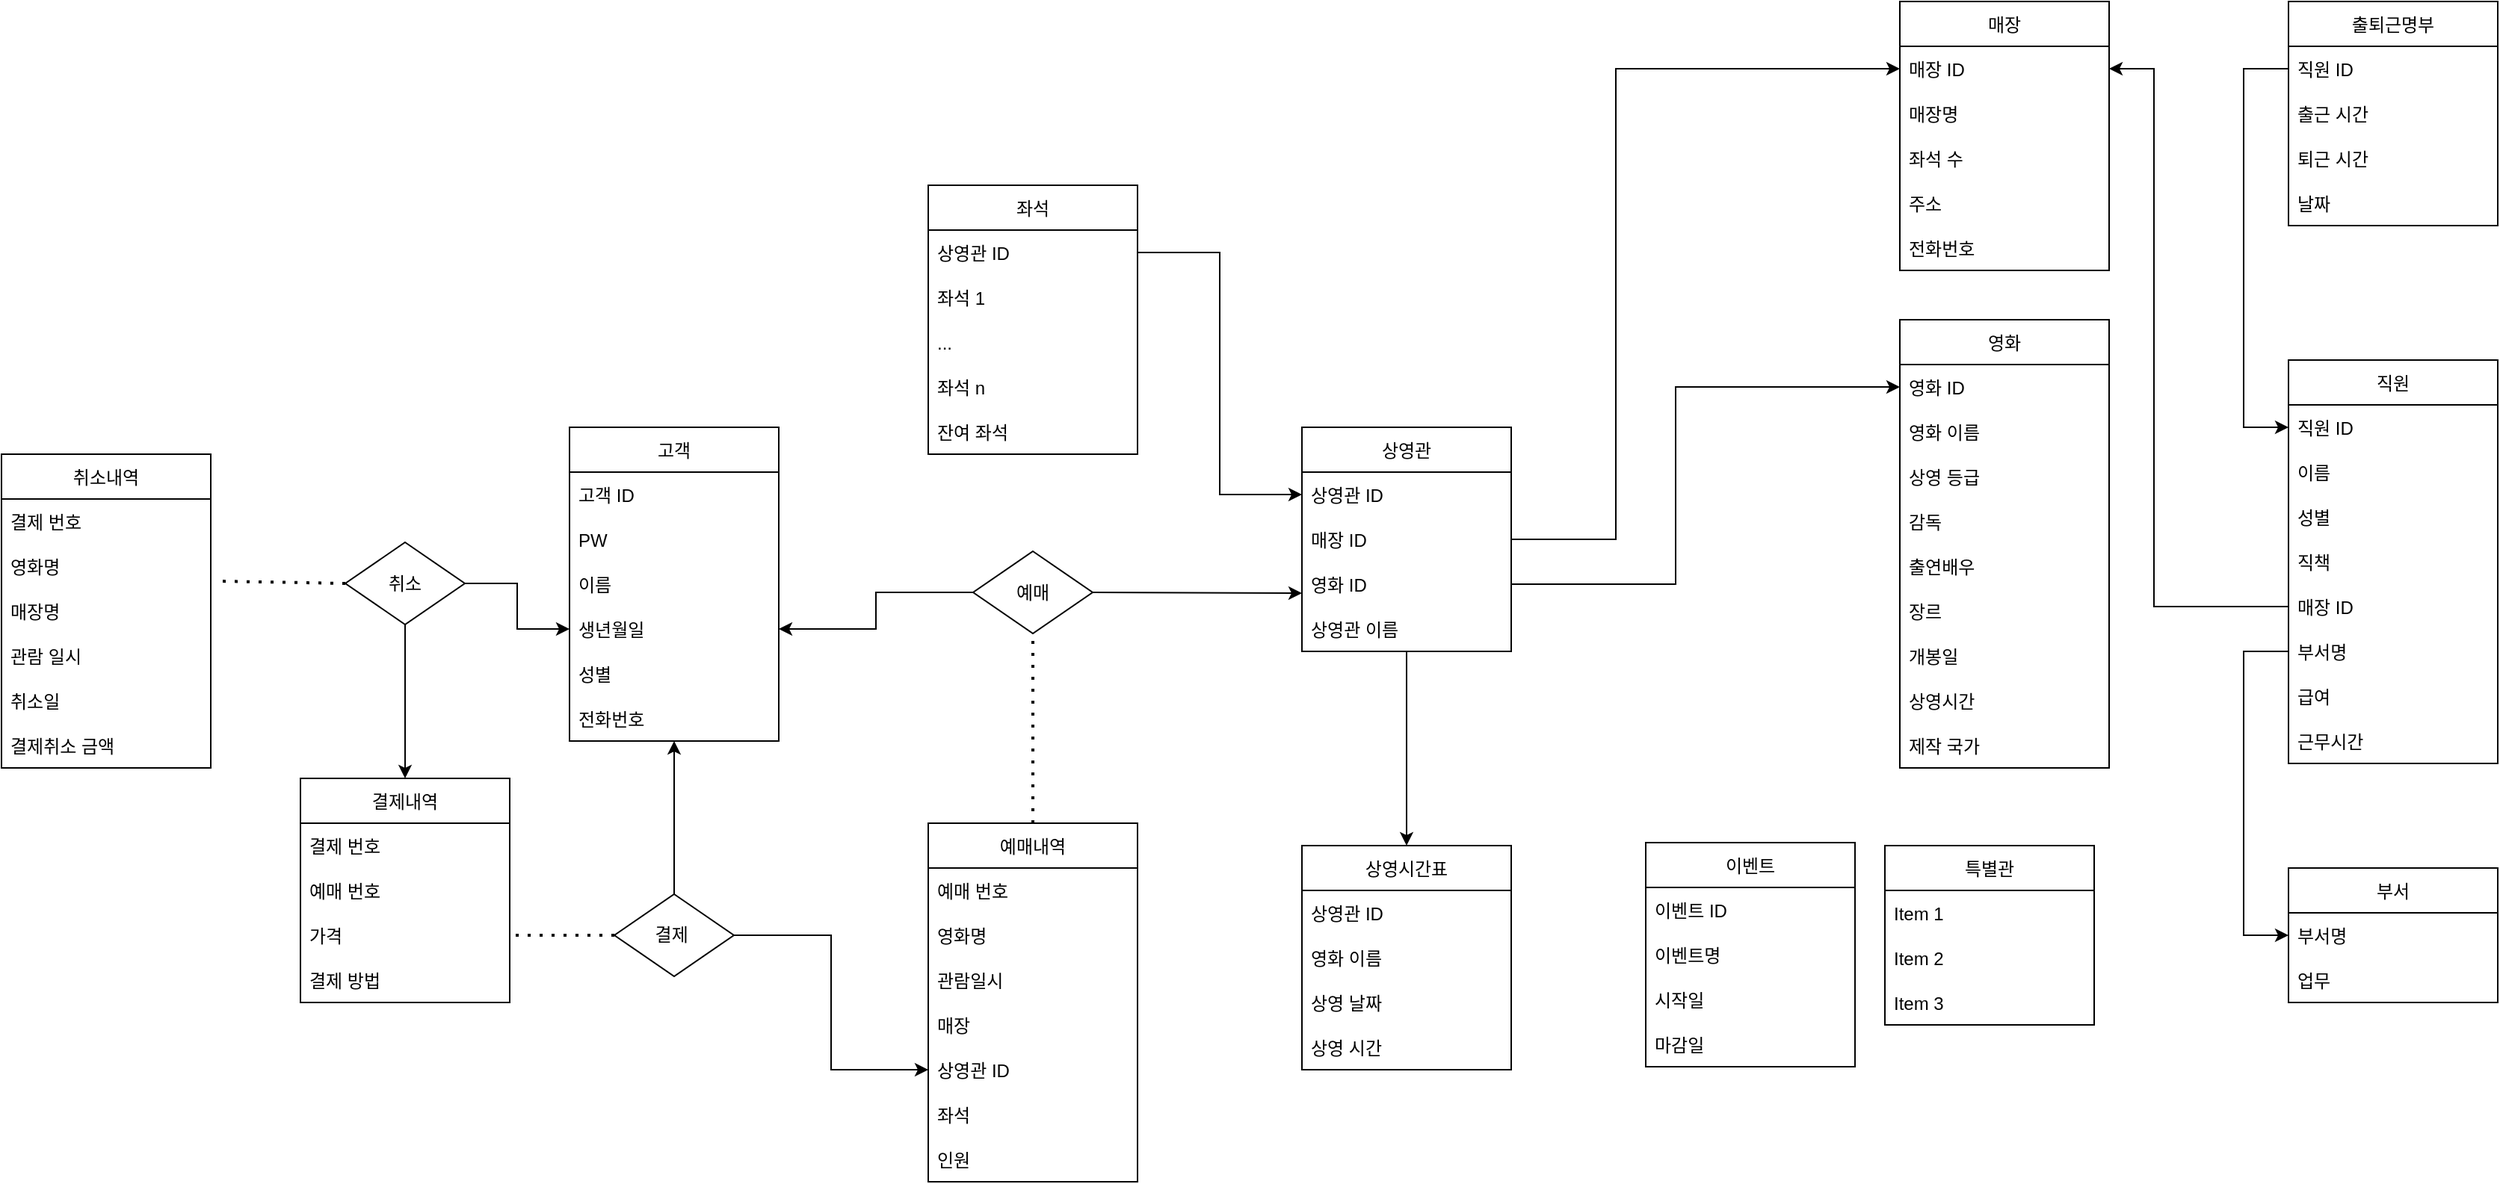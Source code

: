 <mxfile version="15.5.4" type="github">
  <diagram id="wl7NIfgXZob2GiVpN4U7" name="Page-1">
    <mxGraphModel dx="2028" dy="887" grid="1" gridSize="10" guides="1" tooltips="1" connect="1" arrows="1" fold="1" page="1" pageScale="1" pageWidth="1169" pageHeight="1654" math="0" shadow="0">
      <root>
        <mxCell id="0" />
        <mxCell id="1" parent="0" />
        <mxCell id="WYWjUhm8YObNl2KhzV3R-1" value="취소내역" style="swimlane;fontStyle=0;childLayout=stackLayout;horizontal=1;startSize=30;horizontalStack=0;resizeParent=1;resizeParentMax=0;resizeLast=0;collapsible=1;marginBottom=0;" vertex="1" parent="1">
          <mxGeometry x="370" y="740" width="140" height="210" as="geometry" />
        </mxCell>
        <mxCell id="WYWjUhm8YObNl2KhzV3R-2" value="결제 번호" style="text;strokeColor=none;fillColor=none;align=left;verticalAlign=middle;spacingLeft=4;spacingRight=4;overflow=hidden;points=[[0,0.5],[1,0.5]];portConstraint=eastwest;rotatable=0;" vertex="1" parent="WYWjUhm8YObNl2KhzV3R-1">
          <mxGeometry y="30" width="140" height="30" as="geometry" />
        </mxCell>
        <mxCell id="zI3FBDW7Pap5S3CXbZqt-8" value="영화명" style="text;strokeColor=none;fillColor=none;align=left;verticalAlign=middle;spacingLeft=4;spacingRight=4;overflow=hidden;points=[[0,0.5],[1,0.5]];portConstraint=eastwest;rotatable=0;" vertex="1" parent="WYWjUhm8YObNl2KhzV3R-1">
          <mxGeometry y="60" width="140" height="30" as="geometry" />
        </mxCell>
        <mxCell id="zI3FBDW7Pap5S3CXbZqt-7" value="매장명" style="text;strokeColor=none;fillColor=none;align=left;verticalAlign=middle;spacingLeft=4;spacingRight=4;overflow=hidden;points=[[0,0.5],[1,0.5]];portConstraint=eastwest;rotatable=0;" vertex="1" parent="WYWjUhm8YObNl2KhzV3R-1">
          <mxGeometry y="90" width="140" height="30" as="geometry" />
        </mxCell>
        <mxCell id="zI3FBDW7Pap5S3CXbZqt-6" value="관람 일시" style="text;strokeColor=none;fillColor=none;align=left;verticalAlign=middle;spacingLeft=4;spacingRight=4;overflow=hidden;points=[[0,0.5],[1,0.5]];portConstraint=eastwest;rotatable=0;" vertex="1" parent="WYWjUhm8YObNl2KhzV3R-1">
          <mxGeometry y="120" width="140" height="30" as="geometry" />
        </mxCell>
        <mxCell id="zI3FBDW7Pap5S3CXbZqt-5" value="취소일" style="text;strokeColor=none;fillColor=none;align=left;verticalAlign=middle;spacingLeft=4;spacingRight=4;overflow=hidden;points=[[0,0.5],[1,0.5]];portConstraint=eastwest;rotatable=0;" vertex="1" parent="WYWjUhm8YObNl2KhzV3R-1">
          <mxGeometry y="150" width="140" height="30" as="geometry" />
        </mxCell>
        <mxCell id="zI3FBDW7Pap5S3CXbZqt-4" value="결제취소 금액" style="text;strokeColor=none;fillColor=none;align=left;verticalAlign=middle;spacingLeft=4;spacingRight=4;overflow=hidden;points=[[0,0.5],[1,0.5]];portConstraint=eastwest;rotatable=0;" vertex="1" parent="WYWjUhm8YObNl2KhzV3R-1">
          <mxGeometry y="180" width="140" height="30" as="geometry" />
        </mxCell>
        <mxCell id="WYWjUhm8YObNl2KhzV3R-4" value="예매내역" style="swimlane;fontStyle=0;childLayout=stackLayout;horizontal=1;startSize=30;horizontalStack=0;resizeParent=1;resizeParentMax=0;resizeLast=0;collapsible=1;marginBottom=0;" vertex="1" parent="1">
          <mxGeometry x="990" y="987" width="140" height="240" as="geometry" />
        </mxCell>
        <mxCell id="WYWjUhm8YObNl2KhzV3R-5" value="예매 번호" style="text;strokeColor=none;fillColor=none;align=left;verticalAlign=middle;spacingLeft=4;spacingRight=4;overflow=hidden;points=[[0,0.5],[1,0.5]];portConstraint=eastwest;rotatable=0;" vertex="1" parent="WYWjUhm8YObNl2KhzV3R-4">
          <mxGeometry y="30" width="140" height="30" as="geometry" />
        </mxCell>
        <mxCell id="zI3FBDW7Pap5S3CXbZqt-1" value="영화명" style="text;strokeColor=none;fillColor=none;align=left;verticalAlign=middle;spacingLeft=4;spacingRight=4;overflow=hidden;points=[[0,0.5],[1,0.5]];portConstraint=eastwest;rotatable=0;" vertex="1" parent="WYWjUhm8YObNl2KhzV3R-4">
          <mxGeometry y="60" width="140" height="30" as="geometry" />
        </mxCell>
        <mxCell id="zI3FBDW7Pap5S3CXbZqt-2" value="관람일시" style="text;strokeColor=none;fillColor=none;align=left;verticalAlign=middle;spacingLeft=4;spacingRight=4;overflow=hidden;points=[[0,0.5],[1,0.5]];portConstraint=eastwest;rotatable=0;" vertex="1" parent="WYWjUhm8YObNl2KhzV3R-4">
          <mxGeometry y="90" width="140" height="30" as="geometry" />
        </mxCell>
        <mxCell id="zI3FBDW7Pap5S3CXbZqt-3" value="매장" style="text;strokeColor=none;fillColor=none;align=left;verticalAlign=middle;spacingLeft=4;spacingRight=4;overflow=hidden;points=[[0,0.5],[1,0.5]];portConstraint=eastwest;rotatable=0;" vertex="1" parent="WYWjUhm8YObNl2KhzV3R-4">
          <mxGeometry y="120" width="140" height="30" as="geometry" />
        </mxCell>
        <mxCell id="WYWjUhm8YObNl2KhzV3R-105" value="상영관 ID" style="text;strokeColor=none;fillColor=none;align=left;verticalAlign=middle;spacingLeft=4;spacingRight=4;overflow=hidden;points=[[0,0.5],[1,0.5]];portConstraint=eastwest;rotatable=0;" vertex="1" parent="WYWjUhm8YObNl2KhzV3R-4">
          <mxGeometry y="150" width="140" height="30" as="geometry" />
        </mxCell>
        <mxCell id="WYWjUhm8YObNl2KhzV3R-8" value="좌석" style="text;strokeColor=none;fillColor=none;align=left;verticalAlign=middle;spacingLeft=4;spacingRight=4;overflow=hidden;points=[[0,0.5],[1,0.5]];portConstraint=eastwest;rotatable=0;" vertex="1" parent="WYWjUhm8YObNl2KhzV3R-4">
          <mxGeometry y="180" width="140" height="30" as="geometry" />
        </mxCell>
        <mxCell id="0jpGqaHGPof7GPKdyG1Q-5" value="인원" style="text;strokeColor=none;fillColor=none;align=left;verticalAlign=middle;spacingLeft=4;spacingRight=4;overflow=hidden;points=[[0,0.5],[1,0.5]];portConstraint=eastwest;rotatable=0;" vertex="1" parent="WYWjUhm8YObNl2KhzV3R-4">
          <mxGeometry y="210" width="140" height="30" as="geometry" />
        </mxCell>
        <mxCell id="WYWjUhm8YObNl2KhzV3R-9" value="고객" style="swimlane;fontStyle=0;childLayout=stackLayout;horizontal=1;startSize=30;horizontalStack=0;resizeParent=1;resizeParentMax=0;resizeLast=0;collapsible=1;marginBottom=0;" vertex="1" parent="1">
          <mxGeometry x="750" y="722" width="140" height="210" as="geometry" />
        </mxCell>
        <mxCell id="WYWjUhm8YObNl2KhzV3R-10" value="고객 ID" style="text;strokeColor=none;fillColor=none;align=left;verticalAlign=middle;spacingLeft=4;spacingRight=4;overflow=hidden;points=[[0,0.5],[1,0.5]];portConstraint=eastwest;rotatable=0;" vertex="1" parent="WYWjUhm8YObNl2KhzV3R-9">
          <mxGeometry y="30" width="140" height="30" as="geometry" />
        </mxCell>
        <mxCell id="WYWjUhm8YObNl2KhzV3R-91" value="PW" style="text;strokeColor=none;fillColor=none;align=left;verticalAlign=middle;spacingLeft=4;spacingRight=4;overflow=hidden;points=[[0,0.5],[1,0.5]];portConstraint=eastwest;rotatable=0;" vertex="1" parent="WYWjUhm8YObNl2KhzV3R-9">
          <mxGeometry y="60" width="140" height="30" as="geometry" />
        </mxCell>
        <mxCell id="WYWjUhm8YObNl2KhzV3R-11" value="이름    " style="text;strokeColor=none;fillColor=none;align=left;verticalAlign=middle;spacingLeft=4;spacingRight=4;overflow=hidden;points=[[0,0.5],[1,0.5]];portConstraint=eastwest;rotatable=0;" vertex="1" parent="WYWjUhm8YObNl2KhzV3R-9">
          <mxGeometry y="90" width="140" height="30" as="geometry" />
        </mxCell>
        <mxCell id="WYWjUhm8YObNl2KhzV3R-12" value="생년월일" style="text;strokeColor=none;fillColor=none;align=left;verticalAlign=middle;spacingLeft=4;spacingRight=4;overflow=hidden;points=[[0,0.5],[1,0.5]];portConstraint=eastwest;rotatable=0;" vertex="1" parent="WYWjUhm8YObNl2KhzV3R-9">
          <mxGeometry y="120" width="140" height="30" as="geometry" />
        </mxCell>
        <mxCell id="WYWjUhm8YObNl2KhzV3R-13" value="성별" style="text;strokeColor=none;fillColor=none;align=left;verticalAlign=middle;spacingLeft=4;spacingRight=4;overflow=hidden;points=[[0,0.5],[1,0.5]];portConstraint=eastwest;rotatable=0;" vertex="1" parent="WYWjUhm8YObNl2KhzV3R-9">
          <mxGeometry y="150" width="140" height="30" as="geometry" />
        </mxCell>
        <mxCell id="WYWjUhm8YObNl2KhzV3R-14" value="전화번호" style="text;strokeColor=none;fillColor=none;align=left;verticalAlign=middle;spacingLeft=4;spacingRight=4;overflow=hidden;points=[[0,0.5],[1,0.5]];portConstraint=eastwest;rotatable=0;" vertex="1" parent="WYWjUhm8YObNl2KhzV3R-9">
          <mxGeometry y="180" width="140" height="30" as="geometry" />
        </mxCell>
        <mxCell id="WYWjUhm8YObNl2KhzV3R-15" value="영화" style="swimlane;fontStyle=0;childLayout=stackLayout;horizontal=1;startSize=30;horizontalStack=0;resizeParent=1;resizeParentMax=0;resizeLast=0;collapsible=1;marginBottom=0;" vertex="1" parent="1">
          <mxGeometry x="1640" y="650" width="140" height="300" as="geometry" />
        </mxCell>
        <mxCell id="WYWjUhm8YObNl2KhzV3R-16" value="영화 ID" style="text;strokeColor=none;fillColor=none;align=left;verticalAlign=middle;spacingLeft=4;spacingRight=4;overflow=hidden;points=[[0,0.5],[1,0.5]];portConstraint=eastwest;rotatable=0;" vertex="1" parent="WYWjUhm8YObNl2KhzV3R-15">
          <mxGeometry y="30" width="140" height="30" as="geometry" />
        </mxCell>
        <mxCell id="WYWjUhm8YObNl2KhzV3R-17" value="영화 이름" style="text;strokeColor=none;fillColor=none;align=left;verticalAlign=middle;spacingLeft=4;spacingRight=4;overflow=hidden;points=[[0,0.5],[1,0.5]];portConstraint=eastwest;rotatable=0;" vertex="1" parent="WYWjUhm8YObNl2KhzV3R-15">
          <mxGeometry y="60" width="140" height="30" as="geometry" />
        </mxCell>
        <mxCell id="WYWjUhm8YObNl2KhzV3R-18" value="상영 등급" style="text;strokeColor=none;fillColor=none;align=left;verticalAlign=middle;spacingLeft=4;spacingRight=4;overflow=hidden;points=[[0,0.5],[1,0.5]];portConstraint=eastwest;rotatable=0;" vertex="1" parent="WYWjUhm8YObNl2KhzV3R-15">
          <mxGeometry y="90" width="140" height="30" as="geometry" />
        </mxCell>
        <mxCell id="WYWjUhm8YObNl2KhzV3R-19" value="감독" style="text;strokeColor=none;fillColor=none;align=left;verticalAlign=middle;spacingLeft=4;spacingRight=4;overflow=hidden;points=[[0,0.5],[1,0.5]];portConstraint=eastwest;rotatable=0;" vertex="1" parent="WYWjUhm8YObNl2KhzV3R-15">
          <mxGeometry y="120" width="140" height="30" as="geometry" />
        </mxCell>
        <mxCell id="WYWjUhm8YObNl2KhzV3R-126" value="출연배우" style="text;strokeColor=none;fillColor=none;align=left;verticalAlign=middle;spacingLeft=4;spacingRight=4;overflow=hidden;points=[[0,0.5],[1,0.5]];portConstraint=eastwest;rotatable=0;" vertex="1" parent="WYWjUhm8YObNl2KhzV3R-15">
          <mxGeometry y="150" width="140" height="30" as="geometry" />
        </mxCell>
        <mxCell id="WYWjUhm8YObNl2KhzV3R-21" value="장르" style="text;strokeColor=none;fillColor=none;align=left;verticalAlign=middle;spacingLeft=4;spacingRight=4;overflow=hidden;points=[[0,0.5],[1,0.5]];portConstraint=eastwest;rotatable=0;" vertex="1" parent="WYWjUhm8YObNl2KhzV3R-15">
          <mxGeometry y="180" width="140" height="30" as="geometry" />
        </mxCell>
        <mxCell id="0jpGqaHGPof7GPKdyG1Q-2" value="개봉일" style="text;strokeColor=none;fillColor=none;align=left;verticalAlign=middle;spacingLeft=4;spacingRight=4;overflow=hidden;points=[[0,0.5],[1,0.5]];portConstraint=eastwest;rotatable=0;" vertex="1" parent="WYWjUhm8YObNl2KhzV3R-15">
          <mxGeometry y="210" width="140" height="30" as="geometry" />
        </mxCell>
        <mxCell id="0jpGqaHGPof7GPKdyG1Q-3" value="상영시간" style="text;strokeColor=none;fillColor=none;align=left;verticalAlign=middle;spacingLeft=4;spacingRight=4;overflow=hidden;points=[[0,0.5],[1,0.5]];portConstraint=eastwest;rotatable=0;" vertex="1" parent="WYWjUhm8YObNl2KhzV3R-15">
          <mxGeometry y="240" width="140" height="30" as="geometry" />
        </mxCell>
        <mxCell id="0jpGqaHGPof7GPKdyG1Q-4" value="제작 국가" style="text;strokeColor=none;fillColor=none;align=left;verticalAlign=middle;spacingLeft=4;spacingRight=4;overflow=hidden;points=[[0,0.5],[1,0.5]];portConstraint=eastwest;rotatable=0;" vertex="1" parent="WYWjUhm8YObNl2KhzV3R-15">
          <mxGeometry y="270" width="140" height="30" as="geometry" />
        </mxCell>
        <mxCell id="WYWjUhm8YObNl2KhzV3R-23" style="edgeStyle=orthogonalEdgeStyle;rounded=0;orthogonalLoop=1;jettySize=auto;html=1;" edge="1" parent="1" source="WYWjUhm8YObNl2KhzV3R-25" target="WYWjUhm8YObNl2KhzV3R-12">
          <mxGeometry relative="1" as="geometry" />
        </mxCell>
        <mxCell id="WYWjUhm8YObNl2KhzV3R-131" style="edgeStyle=orthogonalEdgeStyle;rounded=0;orthogonalLoop=1;jettySize=auto;html=1;exitX=1;exitY=0.5;exitDx=0;exitDy=0;" edge="1" parent="1" source="WYWjUhm8YObNl2KhzV3R-25">
          <mxGeometry relative="1" as="geometry">
            <mxPoint x="1240" y="833" as="targetPoint" />
            <Array as="points">
              <mxPoint x="1240" y="833" />
            </Array>
          </mxGeometry>
        </mxCell>
        <mxCell id="WYWjUhm8YObNl2KhzV3R-25" value="예매" style="shape=rhombus;perimeter=rhombusPerimeter;whiteSpace=wrap;html=1;align=center;" vertex="1" parent="1">
          <mxGeometry x="1020" y="805" width="80" height="55" as="geometry" />
        </mxCell>
        <mxCell id="WYWjUhm8YObNl2KhzV3R-95" style="edgeStyle=orthogonalEdgeStyle;rounded=0;orthogonalLoop=1;jettySize=auto;html=1;exitX=0.5;exitY=0;exitDx=0;exitDy=0;" edge="1" parent="1" source="WYWjUhm8YObNl2KhzV3R-28" target="WYWjUhm8YObNl2KhzV3R-14">
          <mxGeometry relative="1" as="geometry">
            <mxPoint x="820" y="950" as="targetPoint" />
            <Array as="points">
              <mxPoint x="820" y="983" />
              <mxPoint x="820" y="983" />
            </Array>
          </mxGeometry>
        </mxCell>
        <mxCell id="WYWjUhm8YObNl2KhzV3R-132" style="edgeStyle=orthogonalEdgeStyle;rounded=0;orthogonalLoop=1;jettySize=auto;html=1;exitX=1;exitY=0.5;exitDx=0;exitDy=0;entryX=0;entryY=0.5;entryDx=0;entryDy=0;" edge="1" parent="1" source="WYWjUhm8YObNl2KhzV3R-28" target="WYWjUhm8YObNl2KhzV3R-105">
          <mxGeometry relative="1" as="geometry" />
        </mxCell>
        <mxCell id="WYWjUhm8YObNl2KhzV3R-28" value="결제&amp;nbsp;" style="shape=rhombus;perimeter=rhombusPerimeter;whiteSpace=wrap;html=1;align=center;" vertex="1" parent="1">
          <mxGeometry x="780" y="1034.5" width="80" height="55" as="geometry" />
        </mxCell>
        <mxCell id="WYWjUhm8YObNl2KhzV3R-32" value="" style="endArrow=none;dashed=1;html=1;dashPattern=1 3;strokeWidth=2;rounded=0;entryX=0.5;entryY=1;entryDx=0;entryDy=0;exitX=0.5;exitY=0;exitDx=0;exitDy=0;" edge="1" parent="1" target="WYWjUhm8YObNl2KhzV3R-25" source="WYWjUhm8YObNl2KhzV3R-4">
          <mxGeometry width="50" height="50" relative="1" as="geometry">
            <mxPoint x="1000" y="942" as="sourcePoint" />
            <mxPoint x="1030" y="852" as="targetPoint" />
          </mxGeometry>
        </mxCell>
        <mxCell id="WYWjUhm8YObNl2KhzV3R-33" style="edgeStyle=orthogonalEdgeStyle;rounded=0;orthogonalLoop=1;jettySize=auto;html=1;exitX=0.5;exitY=1;exitDx=0;exitDy=0;entryX=0.5;entryY=0;entryDx=0;entryDy=0;" edge="1" parent="1" source="WYWjUhm8YObNl2KhzV3R-35">
          <mxGeometry relative="1" as="geometry">
            <mxPoint x="640" y="957" as="targetPoint" />
          </mxGeometry>
        </mxCell>
        <mxCell id="WYWjUhm8YObNl2KhzV3R-34" style="edgeStyle=orthogonalEdgeStyle;rounded=0;orthogonalLoop=1;jettySize=auto;html=1;entryX=0;entryY=0.5;entryDx=0;entryDy=0;" edge="1" parent="1" source="WYWjUhm8YObNl2KhzV3R-35" target="WYWjUhm8YObNl2KhzV3R-12">
          <mxGeometry relative="1" as="geometry" />
        </mxCell>
        <mxCell id="WYWjUhm8YObNl2KhzV3R-35" value="취소" style="shape=rhombus;perimeter=rhombusPerimeter;whiteSpace=wrap;html=1;align=center;" vertex="1" parent="1">
          <mxGeometry x="600" y="799" width="80" height="55" as="geometry" />
        </mxCell>
        <mxCell id="WYWjUhm8YObNl2KhzV3R-36" value="" style="endArrow=none;dashed=1;html=1;dashPattern=1 3;strokeWidth=2;rounded=0;entryX=1.036;entryY=-0.167;entryDx=0;entryDy=0;exitX=0;exitY=0.5;exitDx=0;exitDy=0;entryPerimeter=0;" edge="1" parent="1" source="WYWjUhm8YObNl2KhzV3R-35" target="zI3FBDW7Pap5S3CXbZqt-7">
          <mxGeometry width="50" height="50" relative="1" as="geometry">
            <mxPoint x="611.96" y="764.99" as="sourcePoint" />
            <mxPoint x="512.94" y="949.01" as="targetPoint" />
          </mxGeometry>
        </mxCell>
        <mxCell id="WYWjUhm8YObNl2KhzV3R-37" value="" style="endArrow=none;dashed=1;html=1;dashPattern=1 3;strokeWidth=2;rounded=0;exitX=0;exitY=0.5;exitDx=0;exitDy=0;entryX=1;entryY=0.5;entryDx=0;entryDy=0;" edge="1" parent="1" source="WYWjUhm8YObNl2KhzV3R-28">
          <mxGeometry width="50" height="50" relative="1" as="geometry">
            <mxPoint x="770" y="1004" as="sourcePoint" />
            <mxPoint x="710" y="1062" as="targetPoint" />
          </mxGeometry>
        </mxCell>
        <mxCell id="WYWjUhm8YObNl2KhzV3R-42" value="상영시간표" style="swimlane;fontStyle=0;childLayout=stackLayout;horizontal=1;startSize=30;horizontalStack=0;resizeParent=1;resizeParentMax=0;resizeLast=0;collapsible=1;marginBottom=0;" vertex="1" parent="1">
          <mxGeometry x="1240" y="1002" width="140" height="150" as="geometry" />
        </mxCell>
        <mxCell id="WYWjUhm8YObNl2KhzV3R-44" value="상영관 ID" style="text;strokeColor=none;fillColor=none;align=left;verticalAlign=middle;spacingLeft=4;spacingRight=4;overflow=hidden;points=[[0,0.5],[1,0.5]];portConstraint=eastwest;rotatable=0;" vertex="1" parent="WYWjUhm8YObNl2KhzV3R-42">
          <mxGeometry y="30" width="140" height="30" as="geometry" />
        </mxCell>
        <mxCell id="WYWjUhm8YObNl2KhzV3R-45" value="영화 이름" style="text;strokeColor=none;fillColor=none;align=left;verticalAlign=middle;spacingLeft=4;spacingRight=4;overflow=hidden;points=[[0,0.5],[1,0.5]];portConstraint=eastwest;rotatable=0;" vertex="1" parent="WYWjUhm8YObNl2KhzV3R-42">
          <mxGeometry y="60" width="140" height="30" as="geometry" />
        </mxCell>
        <mxCell id="WYWjUhm8YObNl2KhzV3R-46" value="상영 날짜" style="text;strokeColor=none;fillColor=none;align=left;verticalAlign=middle;spacingLeft=4;spacingRight=4;overflow=hidden;points=[[0,0.5],[1,0.5]];portConstraint=eastwest;rotatable=0;" vertex="1" parent="WYWjUhm8YObNl2KhzV3R-42">
          <mxGeometry y="90" width="140" height="30" as="geometry" />
        </mxCell>
        <mxCell id="WYWjUhm8YObNl2KhzV3R-47" value="상영 시간" style="text;strokeColor=none;fillColor=none;align=left;verticalAlign=middle;spacingLeft=4;spacingRight=4;overflow=hidden;points=[[0,0.5],[1,0.5]];portConstraint=eastwest;rotatable=0;" vertex="1" parent="WYWjUhm8YObNl2KhzV3R-42">
          <mxGeometry y="120" width="140" height="30" as="geometry" />
        </mxCell>
        <mxCell id="WYWjUhm8YObNl2KhzV3R-48" style="edgeStyle=orthogonalEdgeStyle;rounded=0;orthogonalLoop=1;jettySize=auto;html=1;entryX=0.5;entryY=0;entryDx=0;entryDy=0;" edge="1" parent="1" source="WYWjUhm8YObNl2KhzV3R-49" target="WYWjUhm8YObNl2KhzV3R-42">
          <mxGeometry relative="1" as="geometry" />
        </mxCell>
        <mxCell id="WYWjUhm8YObNl2KhzV3R-49" value="상영관" style="swimlane;fontStyle=0;childLayout=stackLayout;horizontal=1;startSize=30;horizontalStack=0;resizeParent=1;resizeParentMax=0;resizeLast=0;collapsible=1;marginBottom=0;" vertex="1" parent="1">
          <mxGeometry x="1240" y="722" width="140" height="150" as="geometry" />
        </mxCell>
        <mxCell id="WYWjUhm8YObNl2KhzV3R-50" value="상영관 ID" style="text;strokeColor=none;fillColor=none;align=left;verticalAlign=middle;spacingLeft=4;spacingRight=4;overflow=hidden;points=[[0,0.5],[1,0.5]];portConstraint=eastwest;rotatable=0;" vertex="1" parent="WYWjUhm8YObNl2KhzV3R-49">
          <mxGeometry y="30" width="140" height="30" as="geometry" />
        </mxCell>
        <mxCell id="WYWjUhm8YObNl2KhzV3R-51" value="매장 ID" style="text;strokeColor=none;fillColor=none;align=left;verticalAlign=middle;spacingLeft=4;spacingRight=4;overflow=hidden;points=[[0,0.5],[1,0.5]];portConstraint=eastwest;rotatable=0;" vertex="1" parent="WYWjUhm8YObNl2KhzV3R-49">
          <mxGeometry y="60" width="140" height="30" as="geometry" />
        </mxCell>
        <mxCell id="WYWjUhm8YObNl2KhzV3R-52" value="영화 ID" style="text;strokeColor=none;fillColor=none;align=left;verticalAlign=middle;spacingLeft=4;spacingRight=4;overflow=hidden;points=[[0,0.5],[1,0.5]];portConstraint=eastwest;rotatable=0;" vertex="1" parent="WYWjUhm8YObNl2KhzV3R-49">
          <mxGeometry y="90" width="140" height="30" as="geometry" />
        </mxCell>
        <mxCell id="WYWjUhm8YObNl2KhzV3R-53" value="상영관 이름" style="text;strokeColor=none;fillColor=none;align=left;verticalAlign=middle;spacingLeft=4;spacingRight=4;overflow=hidden;points=[[0,0.5],[1,0.5]];portConstraint=eastwest;rotatable=0;" vertex="1" parent="WYWjUhm8YObNl2KhzV3R-49">
          <mxGeometry y="120" width="140" height="30" as="geometry" />
        </mxCell>
        <mxCell id="WYWjUhm8YObNl2KhzV3R-56" value="결제내역" style="swimlane;fontStyle=0;childLayout=stackLayout;horizontal=1;startSize=30;horizontalStack=0;resizeParent=1;resizeParentMax=0;resizeLast=0;collapsible=1;marginBottom=0;" vertex="1" parent="1">
          <mxGeometry x="570" y="957" width="140" height="150" as="geometry" />
        </mxCell>
        <mxCell id="WYWjUhm8YObNl2KhzV3R-57" value="결제 번호" style="text;strokeColor=none;fillColor=none;align=left;verticalAlign=middle;spacingLeft=4;spacingRight=4;overflow=hidden;points=[[0,0.5],[1,0.5]];portConstraint=eastwest;rotatable=0;" vertex="1" parent="WYWjUhm8YObNl2KhzV3R-56">
          <mxGeometry y="30" width="140" height="30" as="geometry" />
        </mxCell>
        <mxCell id="WYWjUhm8YObNl2KhzV3R-58" value="예매 번호" style="text;strokeColor=none;fillColor=none;align=left;verticalAlign=middle;spacingLeft=4;spacingRight=4;overflow=hidden;points=[[0,0.5],[1,0.5]];portConstraint=eastwest;rotatable=0;" vertex="1" parent="WYWjUhm8YObNl2KhzV3R-56">
          <mxGeometry y="60" width="140" height="30" as="geometry" />
        </mxCell>
        <mxCell id="WYWjUhm8YObNl2KhzV3R-59" value="가격" style="text;strokeColor=none;fillColor=none;align=left;verticalAlign=middle;spacingLeft=4;spacingRight=4;overflow=hidden;points=[[0,0.5],[1,0.5]];portConstraint=eastwest;rotatable=0;" vertex="1" parent="WYWjUhm8YObNl2KhzV3R-56">
          <mxGeometry y="90" width="140" height="30" as="geometry" />
        </mxCell>
        <mxCell id="WYWjUhm8YObNl2KhzV3R-61" value="결제 방법" style="text;strokeColor=none;fillColor=none;align=left;verticalAlign=middle;spacingLeft=4;spacingRight=4;overflow=hidden;points=[[0,0.5],[1,0.5]];portConstraint=eastwest;rotatable=0;" vertex="1" parent="WYWjUhm8YObNl2KhzV3R-56">
          <mxGeometry y="120" width="140" height="30" as="geometry" />
        </mxCell>
        <mxCell id="WYWjUhm8YObNl2KhzV3R-62" value="매장" style="swimlane;fontStyle=0;childLayout=stackLayout;horizontal=1;startSize=30;horizontalStack=0;resizeParent=1;resizeParentMax=0;resizeLast=0;collapsible=1;marginBottom=0;" vertex="1" parent="1">
          <mxGeometry x="1640" y="437" width="140" height="180" as="geometry" />
        </mxCell>
        <mxCell id="WYWjUhm8YObNl2KhzV3R-63" value="매장 ID" style="text;strokeColor=none;fillColor=none;align=left;verticalAlign=middle;spacingLeft=4;spacingRight=4;overflow=hidden;points=[[0,0.5],[1,0.5]];portConstraint=eastwest;rotatable=0;" vertex="1" parent="WYWjUhm8YObNl2KhzV3R-62">
          <mxGeometry y="30" width="140" height="30" as="geometry" />
        </mxCell>
        <mxCell id="WYWjUhm8YObNl2KhzV3R-64" value="매장명" style="text;strokeColor=none;fillColor=none;align=left;verticalAlign=middle;spacingLeft=4;spacingRight=4;overflow=hidden;points=[[0,0.5],[1,0.5]];portConstraint=eastwest;rotatable=0;" vertex="1" parent="WYWjUhm8YObNl2KhzV3R-62">
          <mxGeometry y="60" width="140" height="30" as="geometry" />
        </mxCell>
        <mxCell id="WYWjUhm8YObNl2KhzV3R-66" value="좌석 수" style="text;strokeColor=none;fillColor=none;align=left;verticalAlign=middle;spacingLeft=4;spacingRight=4;overflow=hidden;points=[[0,0.5],[1,0.5]];portConstraint=eastwest;rotatable=0;" vertex="1" parent="WYWjUhm8YObNl2KhzV3R-62">
          <mxGeometry y="90" width="140" height="30" as="geometry" />
        </mxCell>
        <mxCell id="WYWjUhm8YObNl2KhzV3R-67" value="주소" style="text;strokeColor=none;fillColor=none;align=left;verticalAlign=middle;spacingLeft=4;spacingRight=4;overflow=hidden;points=[[0,0.5],[1,0.5]];portConstraint=eastwest;rotatable=0;" vertex="1" parent="WYWjUhm8YObNl2KhzV3R-62">
          <mxGeometry y="120" width="140" height="30" as="geometry" />
        </mxCell>
        <mxCell id="WYWjUhm8YObNl2KhzV3R-68" value="전화번호" style="text;strokeColor=none;fillColor=none;align=left;verticalAlign=middle;spacingLeft=4;spacingRight=4;overflow=hidden;points=[[0,0.5],[1,0.5]];portConstraint=eastwest;rotatable=0;" vertex="1" parent="WYWjUhm8YObNl2KhzV3R-62">
          <mxGeometry y="150" width="140" height="30" as="geometry" />
        </mxCell>
        <mxCell id="WYWjUhm8YObNl2KhzV3R-72" value="직원" style="swimlane;fontStyle=0;childLayout=stackLayout;horizontal=1;startSize=30;horizontalStack=0;resizeParent=1;resizeParentMax=0;resizeLast=0;collapsible=1;marginBottom=0;" vertex="1" parent="1">
          <mxGeometry x="1900" y="677" width="140" height="270" as="geometry" />
        </mxCell>
        <mxCell id="WYWjUhm8YObNl2KhzV3R-73" value="직원 ID" style="text;strokeColor=none;fillColor=none;align=left;verticalAlign=middle;spacingLeft=4;spacingRight=4;overflow=hidden;points=[[0,0.5],[1,0.5]];portConstraint=eastwest;rotatable=0;" vertex="1" parent="WYWjUhm8YObNl2KhzV3R-72">
          <mxGeometry y="30" width="140" height="30" as="geometry" />
        </mxCell>
        <mxCell id="WYWjUhm8YObNl2KhzV3R-74" value="이름" style="text;strokeColor=none;fillColor=none;align=left;verticalAlign=middle;spacingLeft=4;spacingRight=4;overflow=hidden;points=[[0,0.5],[1,0.5]];portConstraint=eastwest;rotatable=0;" vertex="1" parent="WYWjUhm8YObNl2KhzV3R-72">
          <mxGeometry y="60" width="140" height="30" as="geometry" />
        </mxCell>
        <mxCell id="WYWjUhm8YObNl2KhzV3R-75" value="성별" style="text;strokeColor=none;fillColor=none;align=left;verticalAlign=middle;spacingLeft=4;spacingRight=4;overflow=hidden;points=[[0,0.5],[1,0.5]];portConstraint=eastwest;rotatable=0;" vertex="1" parent="WYWjUhm8YObNl2KhzV3R-72">
          <mxGeometry y="90" width="140" height="30" as="geometry" />
        </mxCell>
        <mxCell id="WYWjUhm8YObNl2KhzV3R-78" value="직책" style="text;strokeColor=none;fillColor=none;align=left;verticalAlign=middle;spacingLeft=4;spacingRight=4;overflow=hidden;points=[[0,0.5],[1,0.5]];portConstraint=eastwest;rotatable=0;" vertex="1" parent="WYWjUhm8YObNl2KhzV3R-72">
          <mxGeometry y="120" width="140" height="30" as="geometry" />
        </mxCell>
        <mxCell id="WYWjUhm8YObNl2KhzV3R-79" value="매장 ID" style="text;strokeColor=none;fillColor=none;align=left;verticalAlign=middle;spacingLeft=4;spacingRight=4;overflow=hidden;points=[[0,0.5],[1,0.5]];portConstraint=eastwest;rotatable=0;" vertex="1" parent="WYWjUhm8YObNl2KhzV3R-72">
          <mxGeometry y="150" width="140" height="30" as="geometry" />
        </mxCell>
        <mxCell id="WYWjUhm8YObNl2KhzV3R-80" value="부서명" style="text;strokeColor=none;fillColor=none;align=left;verticalAlign=middle;spacingLeft=4;spacingRight=4;overflow=hidden;points=[[0,0.5],[1,0.5]];portConstraint=eastwest;rotatable=0;" vertex="1" parent="WYWjUhm8YObNl2KhzV3R-72">
          <mxGeometry y="180" width="140" height="30" as="geometry" />
        </mxCell>
        <mxCell id="WYWjUhm8YObNl2KhzV3R-81" value="급여" style="text;strokeColor=none;fillColor=none;align=left;verticalAlign=middle;spacingLeft=4;spacingRight=4;overflow=hidden;points=[[0,0.5],[1,0.5]];portConstraint=eastwest;rotatable=0;" vertex="1" parent="WYWjUhm8YObNl2KhzV3R-72">
          <mxGeometry y="210" width="140" height="30" as="geometry" />
        </mxCell>
        <mxCell id="WYWjUhm8YObNl2KhzV3R-82" value="근무시간" style="text;strokeColor=none;fillColor=none;align=left;verticalAlign=middle;spacingLeft=4;spacingRight=4;overflow=hidden;points=[[0,0.5],[1,0.5]];portConstraint=eastwest;rotatable=0;" vertex="1" parent="WYWjUhm8YObNl2KhzV3R-72">
          <mxGeometry y="240" width="140" height="30" as="geometry" />
        </mxCell>
        <mxCell id="WYWjUhm8YObNl2KhzV3R-83" value="부서" style="swimlane;fontStyle=0;childLayout=stackLayout;horizontal=1;startSize=30;horizontalStack=0;resizeParent=1;resizeParentMax=0;resizeLast=0;collapsible=1;marginBottom=0;" vertex="1" parent="1">
          <mxGeometry x="1900" y="1017" width="140" height="90" as="geometry" />
        </mxCell>
        <mxCell id="WYWjUhm8YObNl2KhzV3R-84" value="부서명" style="text;strokeColor=none;fillColor=none;align=left;verticalAlign=middle;spacingLeft=4;spacingRight=4;overflow=hidden;points=[[0,0.5],[1,0.5]];portConstraint=eastwest;rotatable=0;" vertex="1" parent="WYWjUhm8YObNl2KhzV3R-83">
          <mxGeometry y="30" width="140" height="30" as="geometry" />
        </mxCell>
        <mxCell id="WYWjUhm8YObNl2KhzV3R-85" value="업무" style="text;strokeColor=none;fillColor=none;align=left;verticalAlign=middle;spacingLeft=4;spacingRight=4;overflow=hidden;points=[[0,0.5],[1,0.5]];portConstraint=eastwest;rotatable=0;" vertex="1" parent="WYWjUhm8YObNl2KhzV3R-83">
          <mxGeometry y="60" width="140" height="30" as="geometry" />
        </mxCell>
        <mxCell id="WYWjUhm8YObNl2KhzV3R-86" value="출퇴근명부" style="swimlane;fontStyle=0;childLayout=stackLayout;horizontal=1;startSize=30;horizontalStack=0;resizeParent=1;resizeParentMax=0;resizeLast=0;collapsible=1;marginBottom=0;" vertex="1" parent="1">
          <mxGeometry x="1900" y="437" width="140" height="150" as="geometry" />
        </mxCell>
        <mxCell id="WYWjUhm8YObNl2KhzV3R-87" value="직원 ID" style="text;strokeColor=none;fillColor=none;align=left;verticalAlign=middle;spacingLeft=4;spacingRight=4;overflow=hidden;points=[[0,0.5],[1,0.5]];portConstraint=eastwest;rotatable=0;" vertex="1" parent="WYWjUhm8YObNl2KhzV3R-86">
          <mxGeometry y="30" width="140" height="30" as="geometry" />
        </mxCell>
        <mxCell id="WYWjUhm8YObNl2KhzV3R-88" value="출근 시간" style="text;strokeColor=none;fillColor=none;align=left;verticalAlign=middle;spacingLeft=4;spacingRight=4;overflow=hidden;points=[[0,0.5],[1,0.5]];portConstraint=eastwest;rotatable=0;" vertex="1" parent="WYWjUhm8YObNl2KhzV3R-86">
          <mxGeometry y="60" width="140" height="30" as="geometry" />
        </mxCell>
        <mxCell id="WYWjUhm8YObNl2KhzV3R-92" value="퇴근 시간" style="text;strokeColor=none;fillColor=none;align=left;verticalAlign=middle;spacingLeft=4;spacingRight=4;overflow=hidden;points=[[0,0.5],[1,0.5]];portConstraint=eastwest;rotatable=0;" vertex="1" parent="WYWjUhm8YObNl2KhzV3R-86">
          <mxGeometry y="90" width="140" height="30" as="geometry" />
        </mxCell>
        <mxCell id="WYWjUhm8YObNl2KhzV3R-89" value="날짜" style="text;strokeColor=none;fillColor=none;align=left;verticalAlign=middle;spacingLeft=4;spacingRight=4;overflow=hidden;points=[[0,0.5],[1,0.5]];portConstraint=eastwest;rotatable=0;" vertex="1" parent="WYWjUhm8YObNl2KhzV3R-86">
          <mxGeometry y="120" width="140" height="30" as="geometry" />
        </mxCell>
        <mxCell id="WYWjUhm8YObNl2KhzV3R-109" style="edgeStyle=orthogonalEdgeStyle;rounded=0;orthogonalLoop=1;jettySize=auto;html=1;exitX=0;exitY=0.5;exitDx=0;exitDy=0;entryX=0;entryY=0.5;entryDx=0;entryDy=0;" edge="1" parent="1" source="WYWjUhm8YObNl2KhzV3R-80" target="WYWjUhm8YObNl2KhzV3R-84">
          <mxGeometry relative="1" as="geometry">
            <Array as="points">
              <mxPoint x="1870" y="872" />
              <mxPoint x="1870" y="1062" />
            </Array>
          </mxGeometry>
        </mxCell>
        <mxCell id="WYWjUhm8YObNl2KhzV3R-110" style="edgeStyle=orthogonalEdgeStyle;rounded=0;orthogonalLoop=1;jettySize=auto;html=1;exitX=0;exitY=0.5;exitDx=0;exitDy=0;entryX=0;entryY=0.5;entryDx=0;entryDy=0;" edge="1" parent="1" source="WYWjUhm8YObNl2KhzV3R-87" target="WYWjUhm8YObNl2KhzV3R-73">
          <mxGeometry relative="1" as="geometry">
            <Array as="points">
              <mxPoint x="1870" y="482" />
              <mxPoint x="1870" y="722" />
            </Array>
          </mxGeometry>
        </mxCell>
        <mxCell id="WYWjUhm8YObNl2KhzV3R-111" style="edgeStyle=orthogonalEdgeStyle;rounded=0;orthogonalLoop=1;jettySize=auto;html=1;exitX=0;exitY=0.5;exitDx=0;exitDy=0;entryX=1;entryY=0.5;entryDx=0;entryDy=0;" edge="1" parent="1" source="WYWjUhm8YObNl2KhzV3R-79" target="WYWjUhm8YObNl2KhzV3R-63">
          <mxGeometry relative="1" as="geometry">
            <Array as="points">
              <mxPoint x="1810" y="842" />
              <mxPoint x="1810" y="482" />
            </Array>
          </mxGeometry>
        </mxCell>
        <mxCell id="WYWjUhm8YObNl2KhzV3R-116" value="특별관" style="swimlane;fontStyle=0;childLayout=stackLayout;horizontal=1;startSize=30;horizontalStack=0;resizeParent=1;resizeParentMax=0;resizeLast=0;collapsible=1;marginBottom=0;" vertex="1" parent="1">
          <mxGeometry x="1630" y="1002" width="140" height="120" as="geometry" />
        </mxCell>
        <mxCell id="WYWjUhm8YObNl2KhzV3R-117" value="Item 1" style="text;strokeColor=none;fillColor=none;align=left;verticalAlign=middle;spacingLeft=4;spacingRight=4;overflow=hidden;points=[[0,0.5],[1,0.5]];portConstraint=eastwest;rotatable=0;" vertex="1" parent="WYWjUhm8YObNl2KhzV3R-116">
          <mxGeometry y="30" width="140" height="30" as="geometry" />
        </mxCell>
        <mxCell id="WYWjUhm8YObNl2KhzV3R-118" value="Item 2" style="text;strokeColor=none;fillColor=none;align=left;verticalAlign=middle;spacingLeft=4;spacingRight=4;overflow=hidden;points=[[0,0.5],[1,0.5]];portConstraint=eastwest;rotatable=0;" vertex="1" parent="WYWjUhm8YObNl2KhzV3R-116">
          <mxGeometry y="60" width="140" height="30" as="geometry" />
        </mxCell>
        <mxCell id="WYWjUhm8YObNl2KhzV3R-119" value="Item 3" style="text;strokeColor=none;fillColor=none;align=left;verticalAlign=middle;spacingLeft=4;spacingRight=4;overflow=hidden;points=[[0,0.5],[1,0.5]];portConstraint=eastwest;rotatable=0;" vertex="1" parent="WYWjUhm8YObNl2KhzV3R-116">
          <mxGeometry y="90" width="140" height="30" as="geometry" />
        </mxCell>
        <mxCell id="WYWjUhm8YObNl2KhzV3R-121" value="이벤트" style="swimlane;fontStyle=0;childLayout=stackLayout;horizontal=1;startSize=30;horizontalStack=0;resizeParent=1;resizeParentMax=0;resizeLast=0;collapsible=1;marginBottom=0;" vertex="1" parent="1">
          <mxGeometry x="1470" y="1000" width="140" height="150" as="geometry" />
        </mxCell>
        <mxCell id="WYWjUhm8YObNl2KhzV3R-122" value="이벤트 ID" style="text;strokeColor=none;fillColor=none;align=left;verticalAlign=middle;spacingLeft=4;spacingRight=4;overflow=hidden;points=[[0,0.5],[1,0.5]];portConstraint=eastwest;rotatable=0;" vertex="1" parent="WYWjUhm8YObNl2KhzV3R-121">
          <mxGeometry y="30" width="140" height="30" as="geometry" />
        </mxCell>
        <mxCell id="WYWjUhm8YObNl2KhzV3R-123" value="이벤트명" style="text;strokeColor=none;fillColor=none;align=left;verticalAlign=middle;spacingLeft=4;spacingRight=4;overflow=hidden;points=[[0,0.5],[1,0.5]];portConstraint=eastwest;rotatable=0;" vertex="1" parent="WYWjUhm8YObNl2KhzV3R-121">
          <mxGeometry y="60" width="140" height="30" as="geometry" />
        </mxCell>
        <mxCell id="WYWjUhm8YObNl2KhzV3R-124" value="시작일" style="text;strokeColor=none;fillColor=none;align=left;verticalAlign=middle;spacingLeft=4;spacingRight=4;overflow=hidden;points=[[0,0.5],[1,0.5]];portConstraint=eastwest;rotatable=0;" vertex="1" parent="WYWjUhm8YObNl2KhzV3R-121">
          <mxGeometry y="90" width="140" height="30" as="geometry" />
        </mxCell>
        <mxCell id="zI3FBDW7Pap5S3CXbZqt-11" value="마감일" style="text;strokeColor=none;fillColor=none;align=left;verticalAlign=middle;spacingLeft=4;spacingRight=4;overflow=hidden;points=[[0,0.5],[1,0.5]];portConstraint=eastwest;rotatable=0;" vertex="1" parent="WYWjUhm8YObNl2KhzV3R-121">
          <mxGeometry y="120" width="140" height="30" as="geometry" />
        </mxCell>
        <mxCell id="WYWjUhm8YObNl2KhzV3R-128" style="edgeStyle=orthogonalEdgeStyle;rounded=0;orthogonalLoop=1;jettySize=auto;html=1;exitX=1;exitY=0.5;exitDx=0;exitDy=0;" edge="1" parent="1" source="WYWjUhm8YObNl2KhzV3R-52" target="WYWjUhm8YObNl2KhzV3R-16">
          <mxGeometry relative="1" as="geometry">
            <Array as="points">
              <mxPoint x="1490" y="827" />
              <mxPoint x="1490" y="695" />
            </Array>
          </mxGeometry>
        </mxCell>
        <mxCell id="WYWjUhm8YObNl2KhzV3R-134" value="좌석" style="swimlane;fontStyle=0;childLayout=stackLayout;horizontal=1;startSize=30;horizontalStack=0;resizeParent=1;resizeParentMax=0;resizeLast=0;collapsible=1;marginBottom=0;" vertex="1" parent="1">
          <mxGeometry x="990" y="560" width="140" height="180" as="geometry" />
        </mxCell>
        <mxCell id="WYWjUhm8YObNl2KhzV3R-135" value="상영관 ID" style="text;strokeColor=none;fillColor=none;align=left;verticalAlign=middle;spacingLeft=4;spacingRight=4;overflow=hidden;points=[[0,0.5],[1,0.5]];portConstraint=eastwest;rotatable=0;" vertex="1" parent="WYWjUhm8YObNl2KhzV3R-134">
          <mxGeometry y="30" width="140" height="30" as="geometry" />
        </mxCell>
        <mxCell id="WYWjUhm8YObNl2KhzV3R-136" value="좌석 1" style="text;strokeColor=none;fillColor=none;align=left;verticalAlign=middle;spacingLeft=4;spacingRight=4;overflow=hidden;points=[[0,0.5],[1,0.5]];portConstraint=eastwest;rotatable=0;" vertex="1" parent="WYWjUhm8YObNl2KhzV3R-134">
          <mxGeometry y="60" width="140" height="30" as="geometry" />
        </mxCell>
        <mxCell id="WYWjUhm8YObNl2KhzV3R-137" value="..." style="text;strokeColor=none;fillColor=none;align=left;verticalAlign=middle;spacingLeft=4;spacingRight=4;overflow=hidden;points=[[0,0.5],[1,0.5]];portConstraint=eastwest;rotatable=0;" vertex="1" parent="WYWjUhm8YObNl2KhzV3R-134">
          <mxGeometry y="90" width="140" height="30" as="geometry" />
        </mxCell>
        <mxCell id="WYWjUhm8YObNl2KhzV3R-138" value="좌석 n" style="text;strokeColor=none;fillColor=none;align=left;verticalAlign=middle;spacingLeft=4;spacingRight=4;overflow=hidden;points=[[0,0.5],[1,0.5]];portConstraint=eastwest;rotatable=0;" vertex="1" parent="WYWjUhm8YObNl2KhzV3R-134">
          <mxGeometry y="120" width="140" height="30" as="geometry" />
        </mxCell>
        <mxCell id="WYWjUhm8YObNl2KhzV3R-120" value="잔여 좌석" style="text;strokeColor=none;fillColor=none;align=left;verticalAlign=middle;spacingLeft=4;spacingRight=4;overflow=hidden;points=[[0,0.5],[1,0.5]];portConstraint=eastwest;rotatable=0;" vertex="1" parent="WYWjUhm8YObNl2KhzV3R-134">
          <mxGeometry y="150" width="140" height="30" as="geometry" />
        </mxCell>
        <mxCell id="WYWjUhm8YObNl2KhzV3R-141" style="edgeStyle=orthogonalEdgeStyle;rounded=0;orthogonalLoop=1;jettySize=auto;html=1;exitX=1;exitY=0.5;exitDx=0;exitDy=0;entryX=0;entryY=0.5;entryDx=0;entryDy=0;" edge="1" parent="1" source="WYWjUhm8YObNl2KhzV3R-135" target="WYWjUhm8YObNl2KhzV3R-50">
          <mxGeometry relative="1" as="geometry" />
        </mxCell>
        <mxCell id="WYWjUhm8YObNl2KhzV3R-142" style="edgeStyle=orthogonalEdgeStyle;rounded=0;orthogonalLoop=1;jettySize=auto;html=1;exitX=1;exitY=0.5;exitDx=0;exitDy=0;entryX=0;entryY=0.5;entryDx=0;entryDy=0;" edge="1" parent="1" source="WYWjUhm8YObNl2KhzV3R-51" target="WYWjUhm8YObNl2KhzV3R-63">
          <mxGeometry relative="1" as="geometry">
            <Array as="points">
              <mxPoint x="1450" y="797" />
              <mxPoint x="1450" y="482" />
            </Array>
          </mxGeometry>
        </mxCell>
      </root>
    </mxGraphModel>
  </diagram>
</mxfile>
